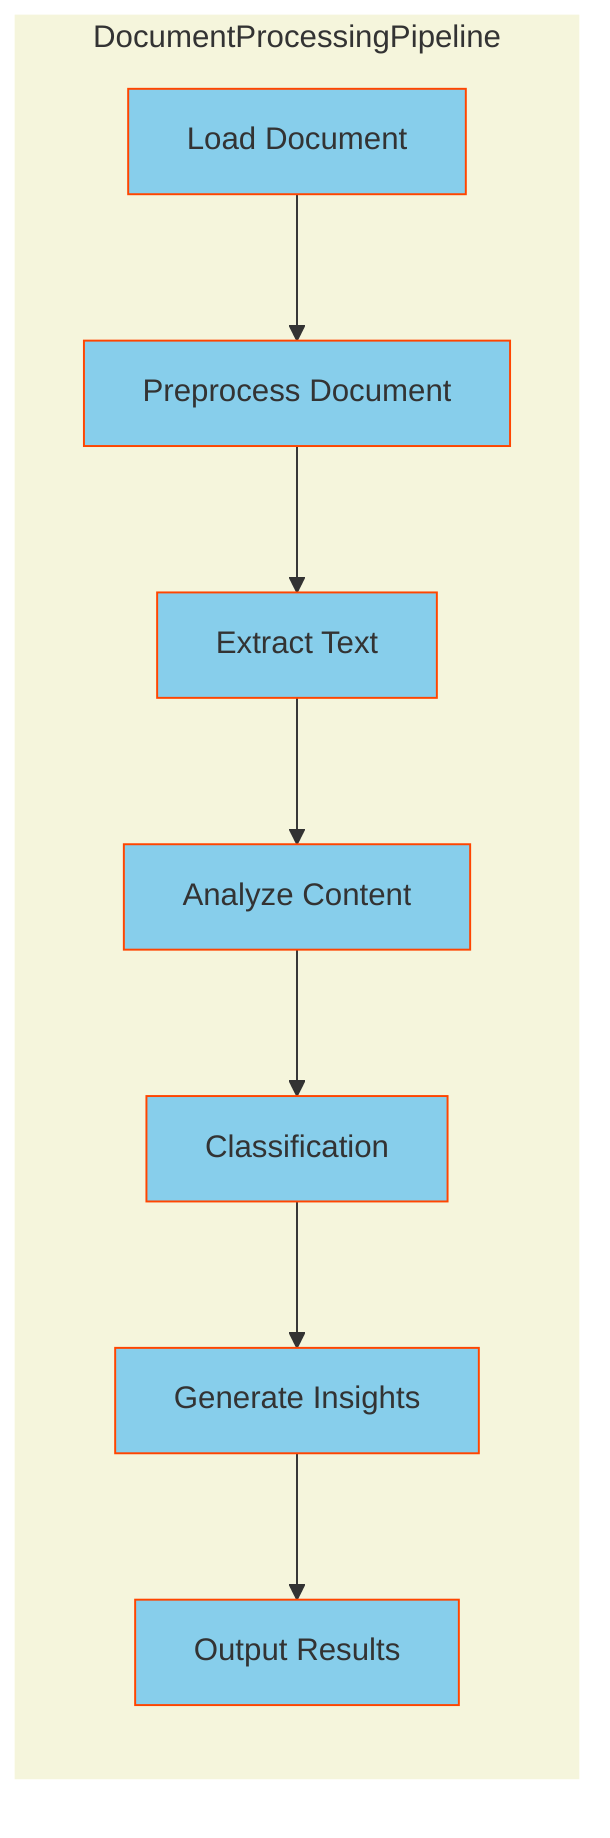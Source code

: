 flowchart TD
    style A fill:#87CEEB,stroke:#FF4500
    style B fill:#87CEEB,stroke:#FF4500
    style C fill:#87CEEB,stroke:#FF4500
    style D fill:#87CEEB,stroke:#FF4500
    style E fill:#87CEEB,stroke:#FF4500
    style F fill:#87CEEB,stroke:#FF4500
    style G fill:#87CEEB,stroke:#FF4500

    subgraph DocumentProcessingPipeline
        direction TB
        A[Load Document] --> B[Preprocess Document]
        B --> C[Extract Text]
        C --> D[Analyze Content]
        D --> E[Classification]
        E --> F[Generate Insights]
        F --> G[Output Results]
    end
    
    style DocumentProcessingPipeline fill:#F5F5DC,stroke:#F5F5DC